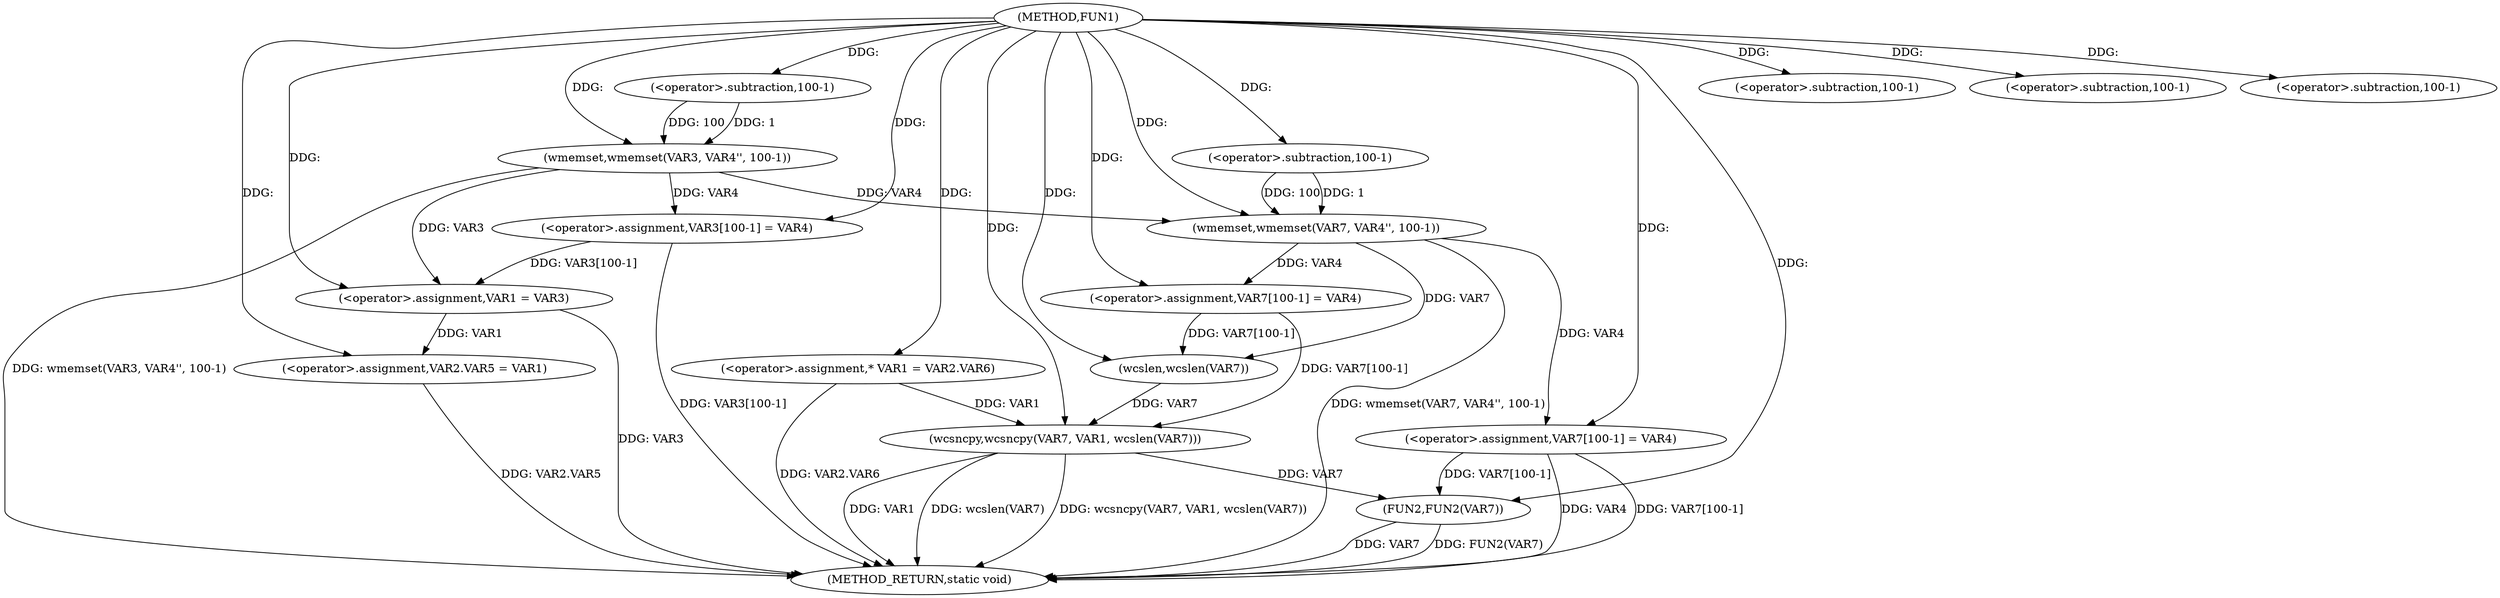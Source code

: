 digraph FUN1 {  
"1000100" [label = "(METHOD,FUN1)" ]
"1000162" [label = "(METHOD_RETURN,static void)" ]
"1000105" [label = "(wmemset,wmemset(VAR3, VAR4'', 100-1))" ]
"1000108" [label = "(<operator>.subtraction,100-1)" ]
"1000111" [label = "(<operator>.assignment,VAR3[100-1] = VAR4)" ]
"1000114" [label = "(<operator>.subtraction,100-1)" ]
"1000118" [label = "(<operator>.assignment,VAR1 = VAR3)" ]
"1000121" [label = "(<operator>.assignment,VAR2.VAR5 = VAR1)" ]
"1000128" [label = "(<operator>.assignment,* VAR1 = VAR2.VAR6)" ]
"1000135" [label = "(wmemset,wmemset(VAR7, VAR4'', 100-1))" ]
"1000138" [label = "(<operator>.subtraction,100-1)" ]
"1000141" [label = "(<operator>.assignment,VAR7[100-1] = VAR4)" ]
"1000144" [label = "(<operator>.subtraction,100-1)" ]
"1000148" [label = "(wcsncpy,wcsncpy(VAR7, VAR1, wcslen(VAR7)))" ]
"1000151" [label = "(wcslen,wcslen(VAR7))" ]
"1000153" [label = "(<operator>.assignment,VAR7[100-1] = VAR4)" ]
"1000156" [label = "(<operator>.subtraction,100-1)" ]
"1000160" [label = "(FUN2,FUN2(VAR7))" ]
  "1000153" -> "1000162"  [ label = "DDG: VAR4"] 
  "1000128" -> "1000162"  [ label = "DDG: VAR2.VAR6"] 
  "1000148" -> "1000162"  [ label = "DDG: wcslen(VAR7)"] 
  "1000105" -> "1000162"  [ label = "DDG: wmemset(VAR3, VAR4'', 100-1)"] 
  "1000160" -> "1000162"  [ label = "DDG: FUN2(VAR7)"] 
  "1000148" -> "1000162"  [ label = "DDG: wcsncpy(VAR7, VAR1, wcslen(VAR7))"] 
  "1000111" -> "1000162"  [ label = "DDG: VAR3[100-1]"] 
  "1000153" -> "1000162"  [ label = "DDG: VAR7[100-1]"] 
  "1000121" -> "1000162"  [ label = "DDG: VAR2.VAR5"] 
  "1000148" -> "1000162"  [ label = "DDG: VAR1"] 
  "1000135" -> "1000162"  [ label = "DDG: wmemset(VAR7, VAR4'', 100-1)"] 
  "1000118" -> "1000162"  [ label = "DDG: VAR3"] 
  "1000160" -> "1000162"  [ label = "DDG: VAR7"] 
  "1000100" -> "1000105"  [ label = "DDG: "] 
  "1000108" -> "1000105"  [ label = "DDG: 100"] 
  "1000108" -> "1000105"  [ label = "DDG: 1"] 
  "1000100" -> "1000108"  [ label = "DDG: "] 
  "1000105" -> "1000111"  [ label = "DDG: VAR4"] 
  "1000100" -> "1000111"  [ label = "DDG: "] 
  "1000100" -> "1000114"  [ label = "DDG: "] 
  "1000111" -> "1000118"  [ label = "DDG: VAR3[100-1]"] 
  "1000105" -> "1000118"  [ label = "DDG: VAR3"] 
  "1000100" -> "1000118"  [ label = "DDG: "] 
  "1000118" -> "1000121"  [ label = "DDG: VAR1"] 
  "1000100" -> "1000121"  [ label = "DDG: "] 
  "1000100" -> "1000128"  [ label = "DDG: "] 
  "1000100" -> "1000135"  [ label = "DDG: "] 
  "1000105" -> "1000135"  [ label = "DDG: VAR4"] 
  "1000138" -> "1000135"  [ label = "DDG: 100"] 
  "1000138" -> "1000135"  [ label = "DDG: 1"] 
  "1000100" -> "1000138"  [ label = "DDG: "] 
  "1000135" -> "1000141"  [ label = "DDG: VAR4"] 
  "1000100" -> "1000141"  [ label = "DDG: "] 
  "1000100" -> "1000144"  [ label = "DDG: "] 
  "1000141" -> "1000148"  [ label = "DDG: VAR7[100-1]"] 
  "1000151" -> "1000148"  [ label = "DDG: VAR7"] 
  "1000100" -> "1000148"  [ label = "DDG: "] 
  "1000128" -> "1000148"  [ label = "DDG: VAR1"] 
  "1000141" -> "1000151"  [ label = "DDG: VAR7[100-1]"] 
  "1000135" -> "1000151"  [ label = "DDG: VAR7"] 
  "1000100" -> "1000151"  [ label = "DDG: "] 
  "1000100" -> "1000153"  [ label = "DDG: "] 
  "1000135" -> "1000153"  [ label = "DDG: VAR4"] 
  "1000100" -> "1000156"  [ label = "DDG: "] 
  "1000148" -> "1000160"  [ label = "DDG: VAR7"] 
  "1000153" -> "1000160"  [ label = "DDG: VAR7[100-1]"] 
  "1000100" -> "1000160"  [ label = "DDG: "] 
}

